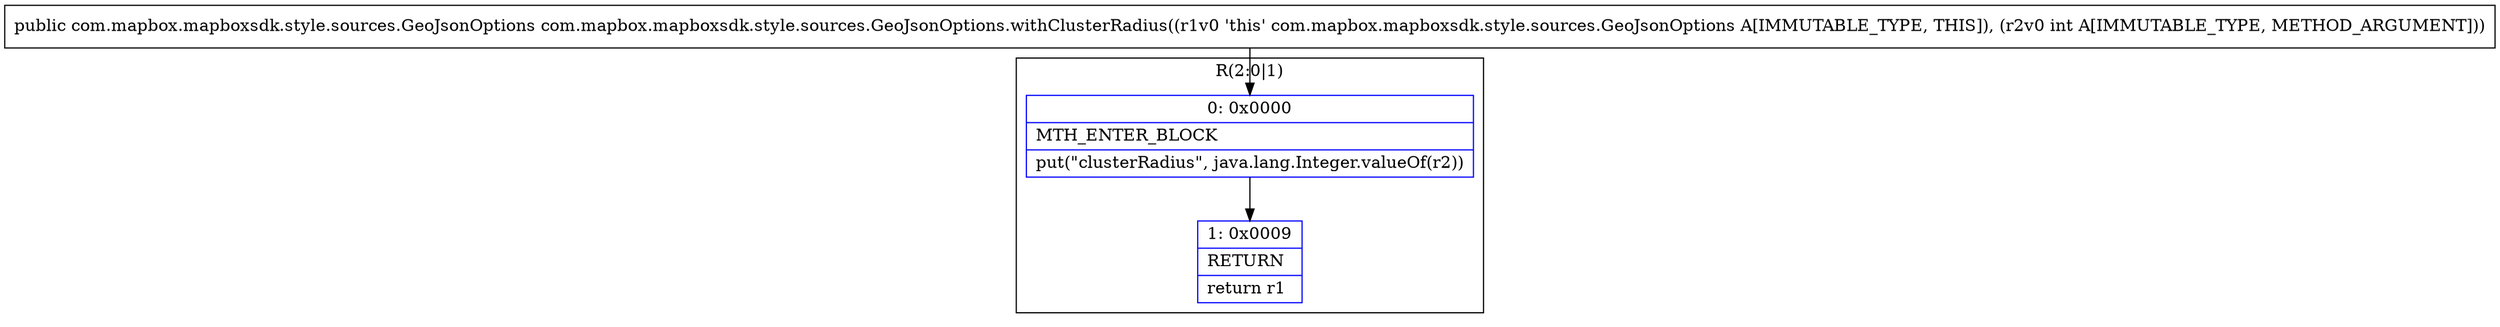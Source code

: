 digraph "CFG forcom.mapbox.mapboxsdk.style.sources.GeoJsonOptions.withClusterRadius(I)Lcom\/mapbox\/mapboxsdk\/style\/sources\/GeoJsonOptions;" {
subgraph cluster_Region_816036754 {
label = "R(2:0|1)";
node [shape=record,color=blue];
Node_0 [shape=record,label="{0\:\ 0x0000|MTH_ENTER_BLOCK\l|put(\"clusterRadius\", java.lang.Integer.valueOf(r2))\l}"];
Node_1 [shape=record,label="{1\:\ 0x0009|RETURN\l|return r1\l}"];
}
MethodNode[shape=record,label="{public com.mapbox.mapboxsdk.style.sources.GeoJsonOptions com.mapbox.mapboxsdk.style.sources.GeoJsonOptions.withClusterRadius((r1v0 'this' com.mapbox.mapboxsdk.style.sources.GeoJsonOptions A[IMMUTABLE_TYPE, THIS]), (r2v0 int A[IMMUTABLE_TYPE, METHOD_ARGUMENT])) }"];
MethodNode -> Node_0;
Node_0 -> Node_1;
}

